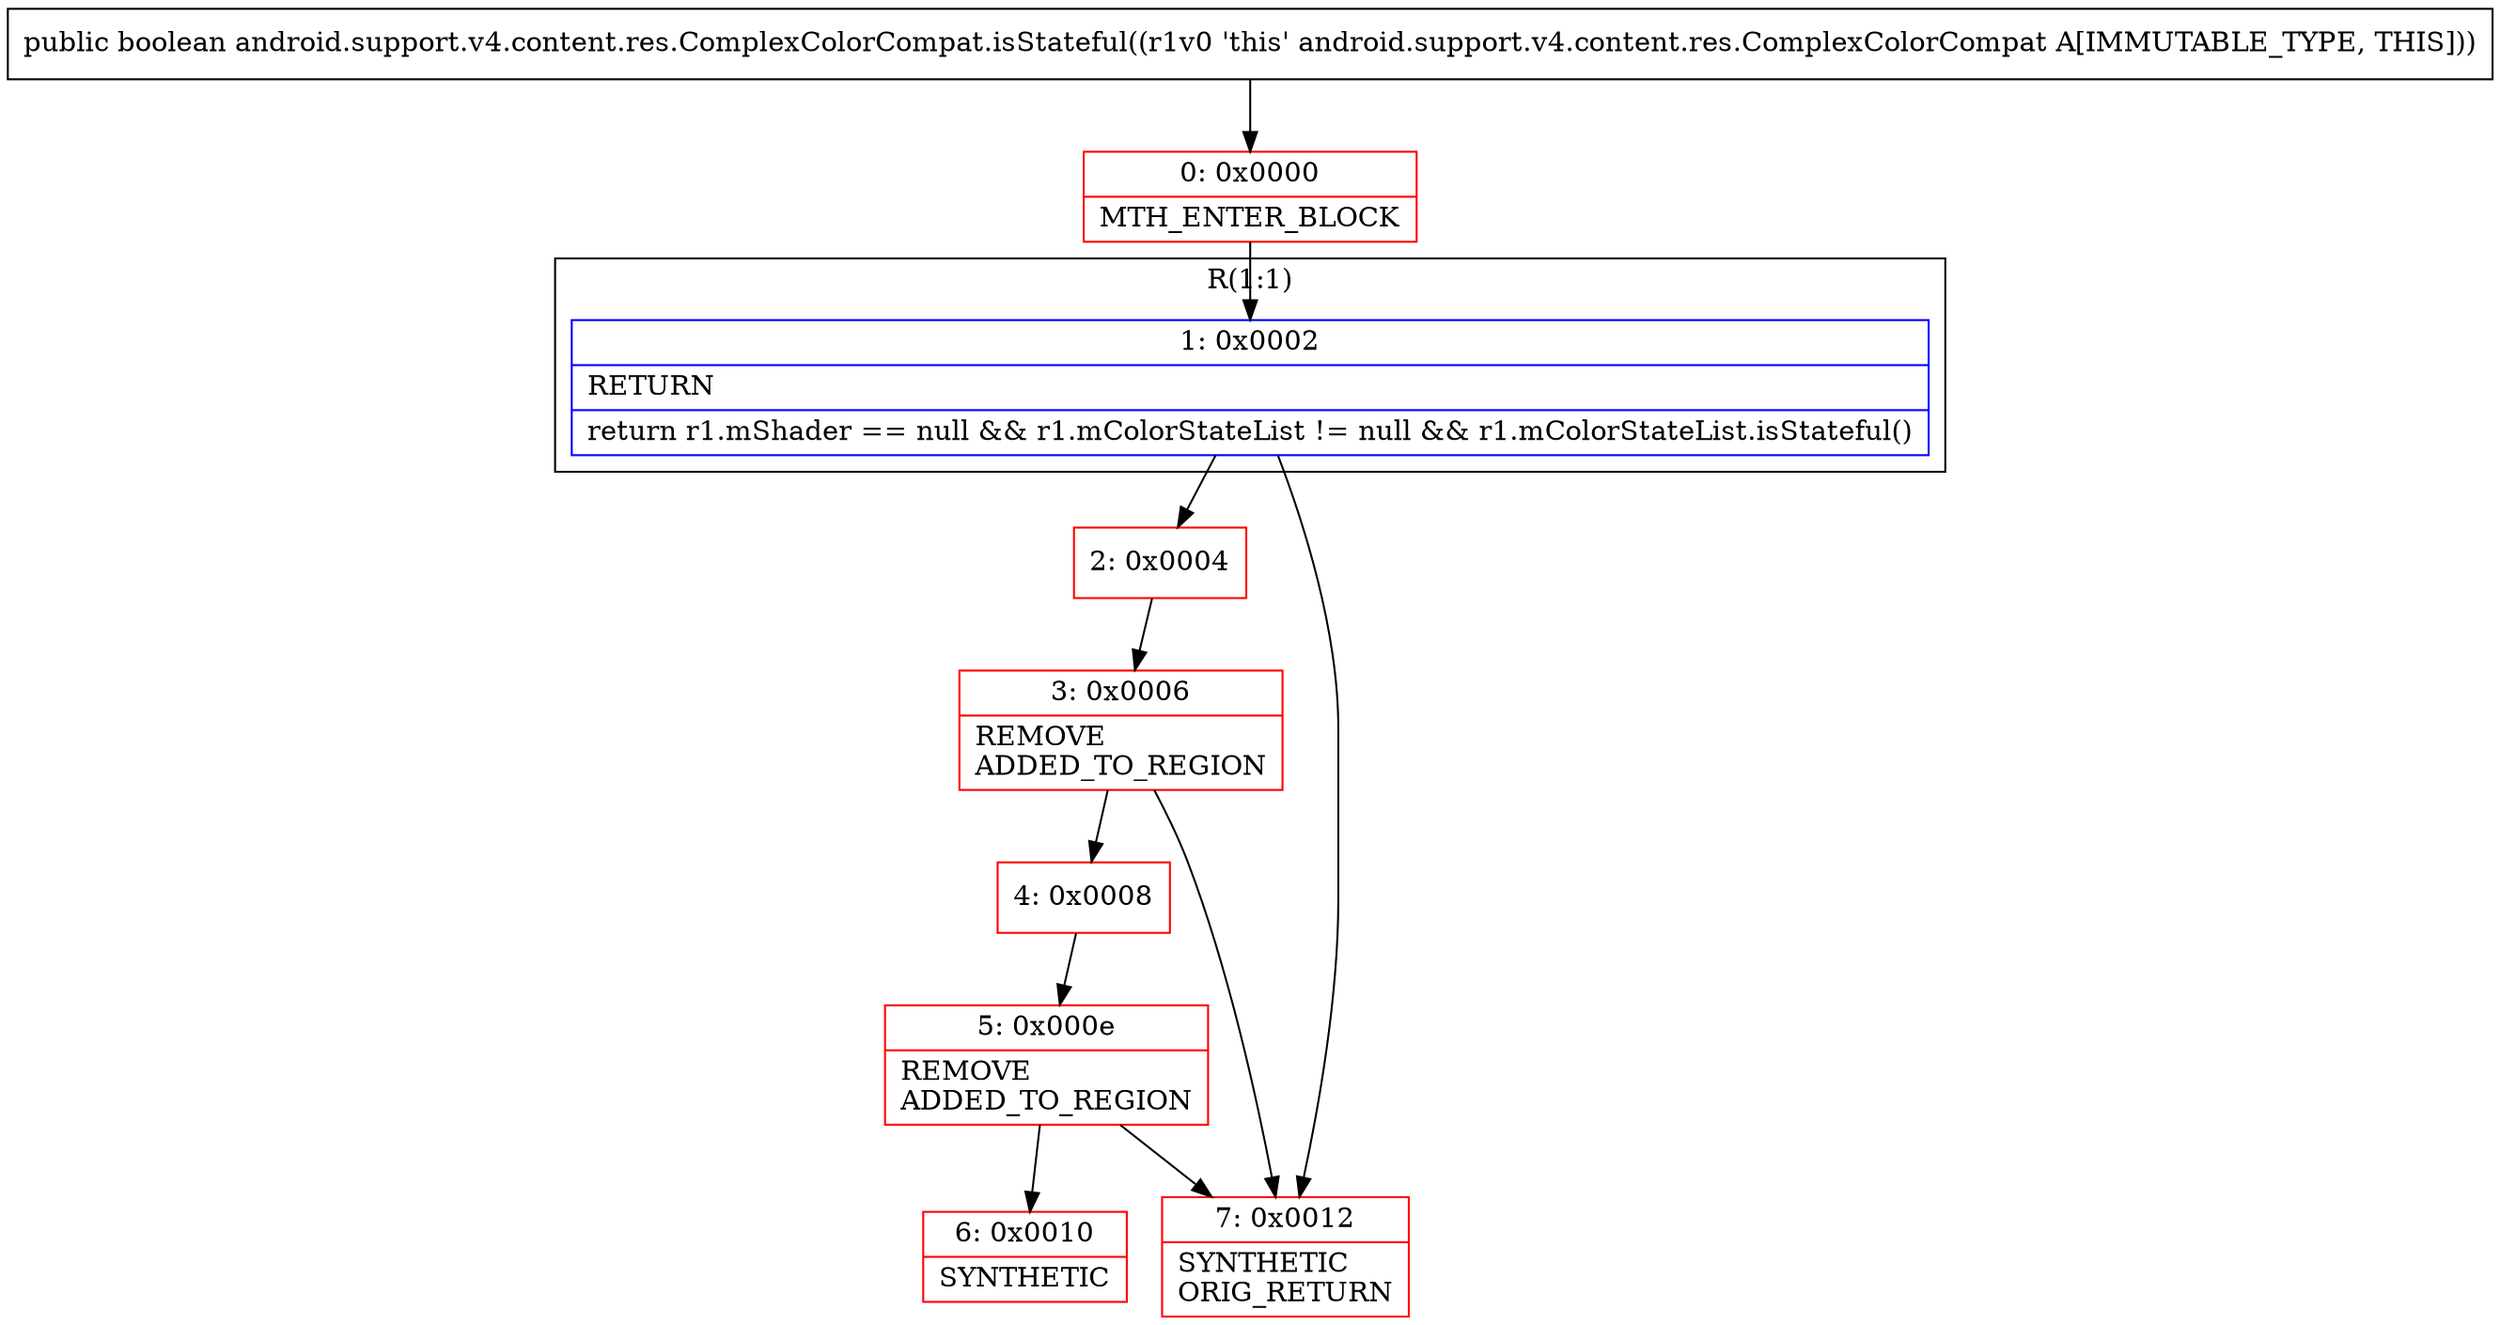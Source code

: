 digraph "CFG forandroid.support.v4.content.res.ComplexColorCompat.isStateful()Z" {
subgraph cluster_Region_474043571 {
label = "R(1:1)";
node [shape=record,color=blue];
Node_1 [shape=record,label="{1\:\ 0x0002|RETURN\l|return r1.mShader == null && r1.mColorStateList != null && r1.mColorStateList.isStateful()\l}"];
}
Node_0 [shape=record,color=red,label="{0\:\ 0x0000|MTH_ENTER_BLOCK\l}"];
Node_2 [shape=record,color=red,label="{2\:\ 0x0004}"];
Node_3 [shape=record,color=red,label="{3\:\ 0x0006|REMOVE\lADDED_TO_REGION\l}"];
Node_4 [shape=record,color=red,label="{4\:\ 0x0008}"];
Node_5 [shape=record,color=red,label="{5\:\ 0x000e|REMOVE\lADDED_TO_REGION\l}"];
Node_6 [shape=record,color=red,label="{6\:\ 0x0010|SYNTHETIC\l}"];
Node_7 [shape=record,color=red,label="{7\:\ 0x0012|SYNTHETIC\lORIG_RETURN\l}"];
MethodNode[shape=record,label="{public boolean android.support.v4.content.res.ComplexColorCompat.isStateful((r1v0 'this' android.support.v4.content.res.ComplexColorCompat A[IMMUTABLE_TYPE, THIS])) }"];
MethodNode -> Node_0;
Node_1 -> Node_2;
Node_1 -> Node_7;
Node_0 -> Node_1;
Node_2 -> Node_3;
Node_3 -> Node_4;
Node_3 -> Node_7;
Node_4 -> Node_5;
Node_5 -> Node_6;
Node_5 -> Node_7;
}

